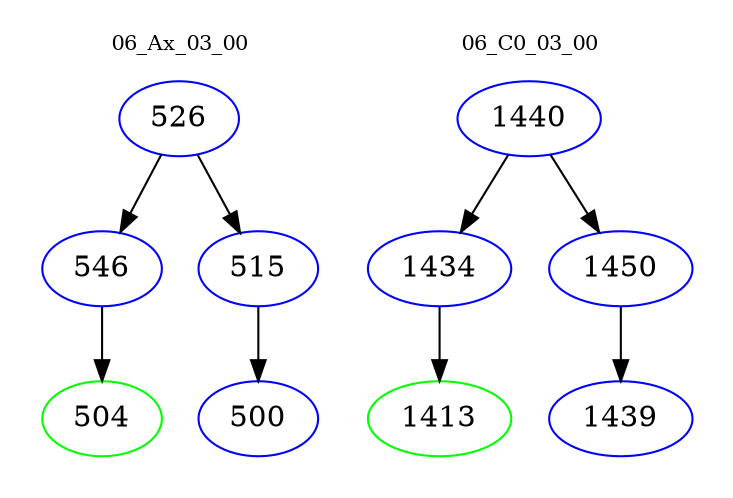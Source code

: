 digraph{
subgraph cluster_0 {
color = white
label = "06_Ax_03_00";
fontsize=10;
T0_526 [label="526", color="blue"]
T0_526 -> T0_546 [color="black"]
T0_546 [label="546", color="blue"]
T0_546 -> T0_504 [color="black"]
T0_504 [label="504", color="green"]
T0_526 -> T0_515 [color="black"]
T0_515 [label="515", color="blue"]
T0_515 -> T0_500 [color="black"]
T0_500 [label="500", color="blue"]
}
subgraph cluster_1 {
color = white
label = "06_C0_03_00";
fontsize=10;
T1_1440 [label="1440", color="blue"]
T1_1440 -> T1_1434 [color="black"]
T1_1434 [label="1434", color="blue"]
T1_1434 -> T1_1413 [color="black"]
T1_1413 [label="1413", color="green"]
T1_1440 -> T1_1450 [color="black"]
T1_1450 [label="1450", color="blue"]
T1_1450 -> T1_1439 [color="black"]
T1_1439 [label="1439", color="blue"]
}
}
